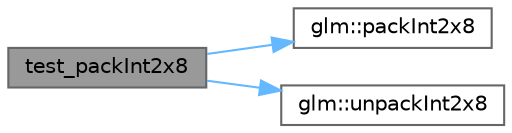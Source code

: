 digraph "test_packInt2x8"
{
 // LATEX_PDF_SIZE
  bgcolor="transparent";
  edge [fontname=Helvetica,fontsize=10,labelfontname=Helvetica,labelfontsize=10];
  node [fontname=Helvetica,fontsize=10,shape=box,height=0.2,width=0.4];
  rankdir="LR";
  Node1 [id="Node000001",label="test_packInt2x8",height=0.2,width=0.4,color="gray40", fillcolor="grey60", style="filled", fontcolor="black",tooltip=" "];
  Node1 -> Node2 [id="edge5_Node000001_Node000002",color="steelblue1",style="solid",tooltip=" "];
  Node2 [id="Node000002",label="glm::packInt2x8",height=0.2,width=0.4,color="grey40", fillcolor="white", style="filled",URL="$group__gtc__packing.html#ga532b06d8915c6c65649f828e9106a1d9",tooltip=" "];
  Node1 -> Node3 [id="edge6_Node000001_Node000003",color="steelblue1",style="solid",tooltip=" "];
  Node3 [id="Node000003",label="glm::unpackInt2x8",height=0.2,width=0.4,color="grey40", fillcolor="white", style="filled",URL="$group__gtc__packing.html#ga55b4670bffab6ddb39d4a0fbf98718c1",tooltip=" "];
}
